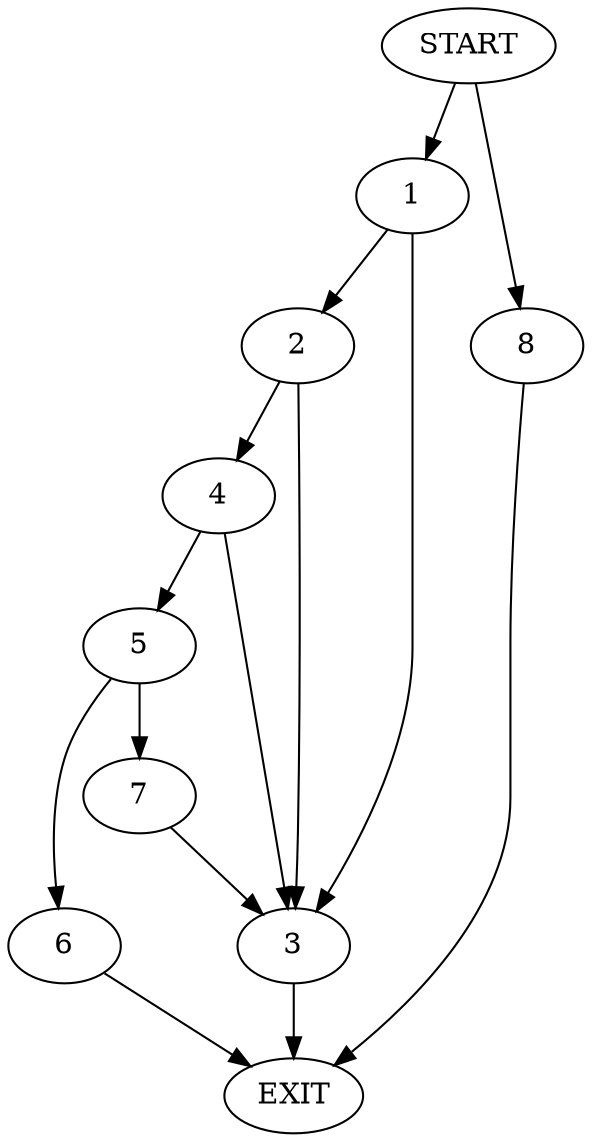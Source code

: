 digraph {
0 [label="START"]
9 [label="EXIT"]
0 -> 1
1 -> 2
1 -> 3
3 -> 9
2 -> 3
2 -> 4
4 -> 5
4 -> 3
5 -> 6
5 -> 7
7 -> 3
6 -> 9
0 -> 8
8 -> 9
}
